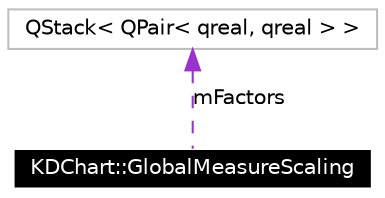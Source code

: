 digraph G
{
  edge [fontname="Helvetica",fontsize=10,labelfontname="Helvetica",labelfontsize=10];
  node [fontname="Helvetica",fontsize=10,shape=record];
  Node362 [label="KDChart::GlobalMeasureScaling",height=0.2,width=0.4,color="white", fillcolor="black", style="filled" fontcolor="white"];
  Node363 -> Node362 [dir=back,color="darkorchid3",fontsize=10,style="dashed",label="mFactors",fontname="Helvetica"];
  Node363 [label="QStack\< QPair\< qreal, qreal \> \>",height=0.2,width=0.4,color="grey75"];
}
